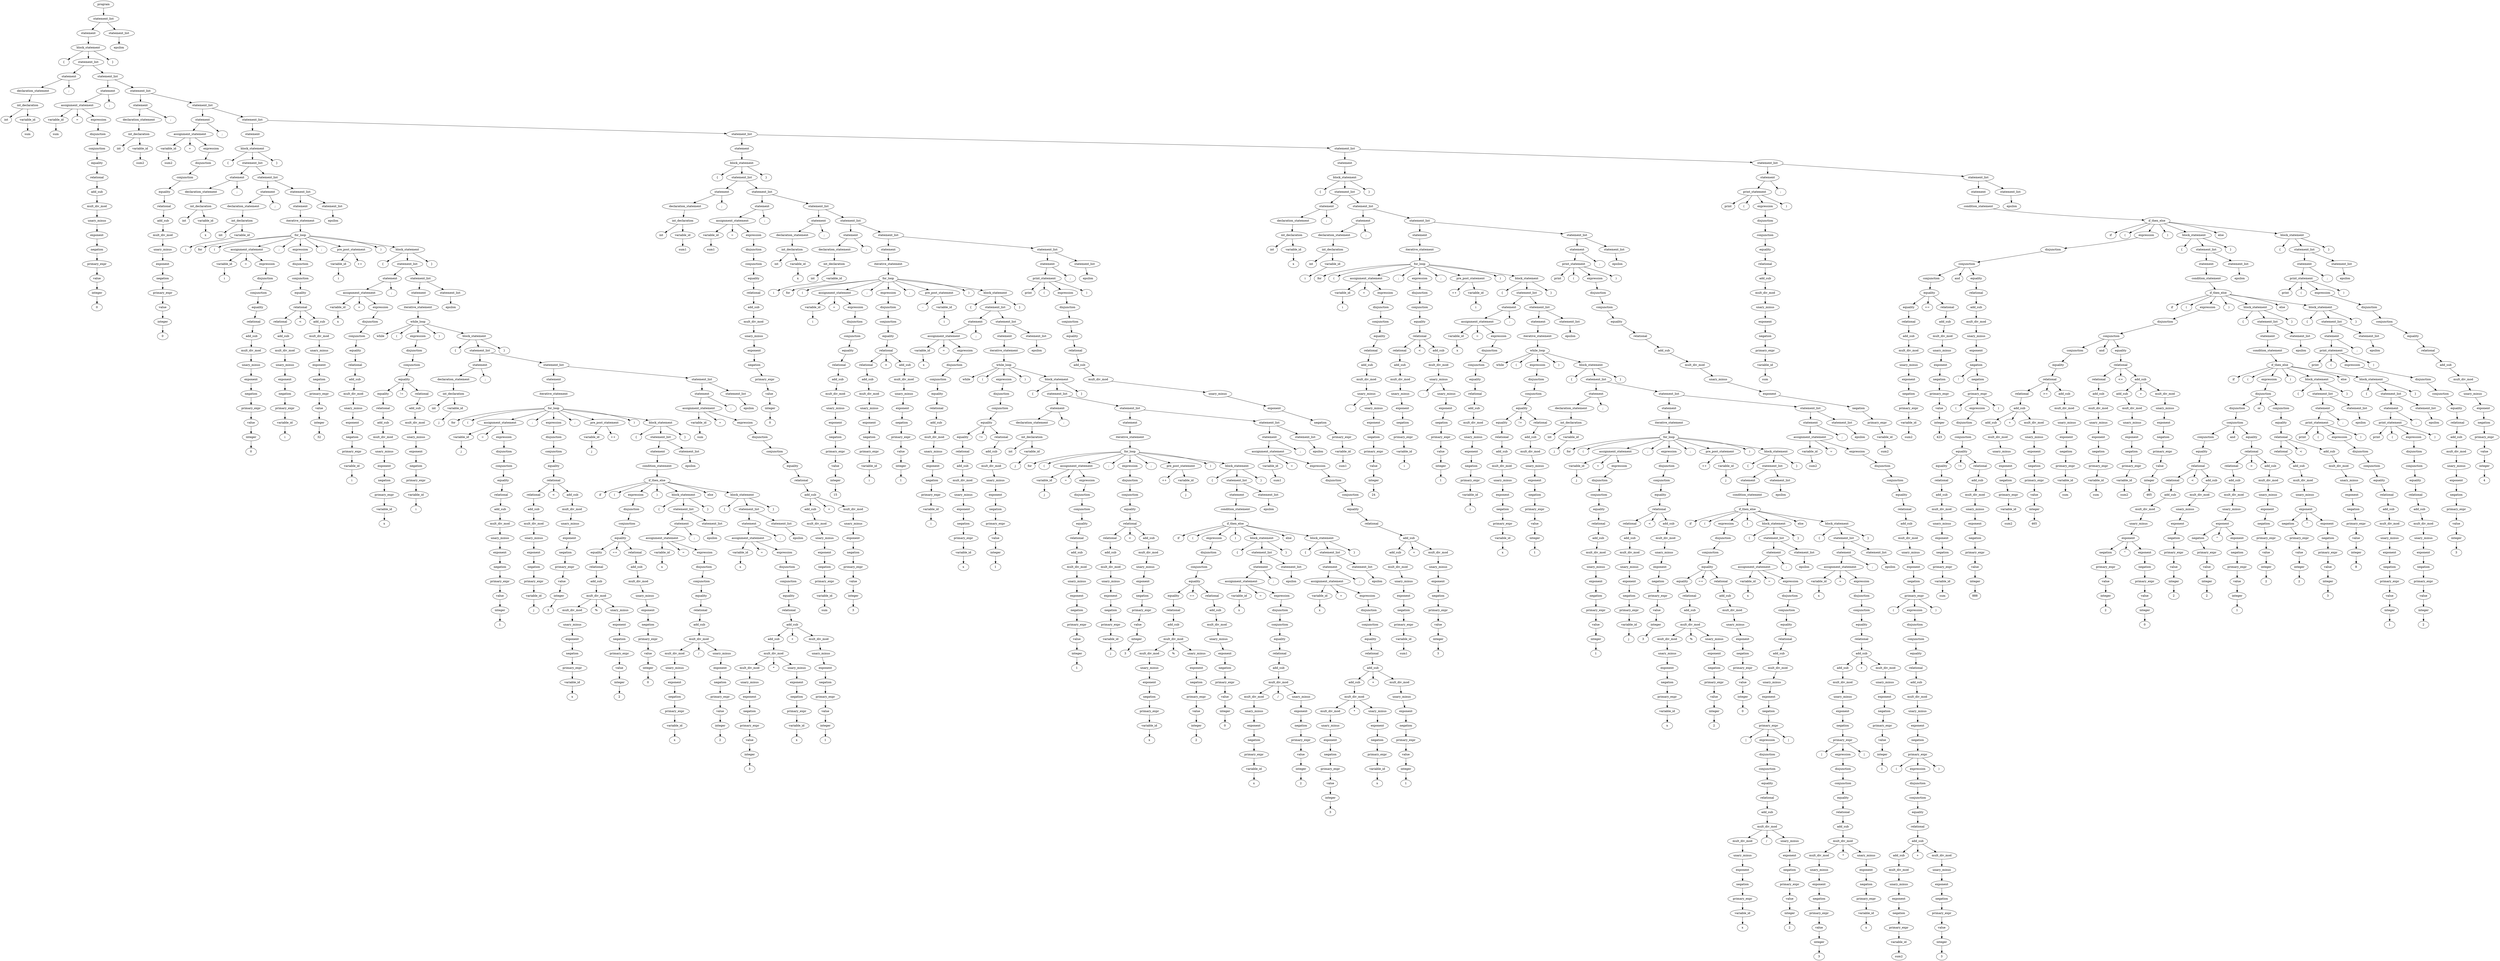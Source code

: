 
digraph "three_x_plus_1"
{
struct1 [label="program"]
struct2 [label="statement_list"]
struct3 [label="statement"]
struct4 [label="block_statement"]
struct5 [label="{"]
struct4->struct5
struct6 [label="statement_list"]
struct7 [label="statement"]
struct8 [label="declaration_statement"]
struct9 [label="int_declaration"]
struct10 [label="int"]
struct9->struct10
struct11 [label="variable_id"]
struct12 [label="sum"]
struct11->struct12
struct9->struct11
struct8->struct9
struct7->struct8
struct13 [label=";"]
struct7->struct13
struct6->struct7
struct14 [label="statement_list"]
struct15 [label="statement"]
struct16 [label="assignment_statement"]
struct17 [label="variable_id"]
struct18 [label="sum"]
struct17->struct18
struct16->struct17
struct19 [label="="]
struct16->struct19
struct20 [label="expression"]
struct21 [label="disjunction"]
struct22 [label="conjunction"]
struct23 [label="equality"]
struct24 [label="relational"]
struct25 [label="add_sub"]
struct26 [label="mult_div_mod"]
struct27 [label="unary_minus"]
struct28 [label="exponent"]
struct29 [label="negation"]
struct30 [label="primary_expr"]
struct31 [label="value"]
struct32 [label="integer"]
struct33 [label="0"]
struct32->struct33
struct31->struct32
struct30->struct31
struct29->struct30
struct28->struct29
struct27->struct28
struct26->struct27
struct25->struct26
struct24->struct25
struct23->struct24
struct22->struct23
struct21->struct22
struct20->struct21
struct16->struct20
struct15->struct16
struct34 [label=";"]
struct15->struct34
struct14->struct15
struct35 [label="statement_list"]
struct36 [label="statement"]
struct37 [label="declaration_statement"]
struct38 [label="int_declaration"]
struct39 [label="int"]
struct38->struct39
struct40 [label="variable_id"]
struct41 [label="sum2"]
struct40->struct41
struct38->struct40
struct37->struct38
struct36->struct37
struct42 [label=";"]
struct36->struct42
struct35->struct36
struct43 [label="statement_list"]
struct44 [label="statement"]
struct45 [label="assignment_statement"]
struct46 [label="variable_id"]
struct47 [label="sum2"]
struct46->struct47
struct45->struct46
struct48 [label="="]
struct45->struct48
struct49 [label="expression"]
struct50 [label="disjunction"]
struct51 [label="conjunction"]
struct52 [label="equality"]
struct53 [label="relational"]
struct54 [label="add_sub"]
struct55 [label="mult_div_mod"]
struct56 [label="unary_minus"]
struct57 [label="exponent"]
struct58 [label="negation"]
struct59 [label="primary_expr"]
struct60 [label="value"]
struct61 [label="integer"]
struct62 [label="0"]
struct61->struct62
struct60->struct61
struct59->struct60
struct58->struct59
struct57->struct58
struct56->struct57
struct55->struct56
struct54->struct55
struct53->struct54
struct52->struct53
struct51->struct52
struct50->struct51
struct49->struct50
struct45->struct49
struct44->struct45
struct63 [label=";"]
struct44->struct63
struct43->struct44
struct64 [label="statement_list"]
struct65 [label="statement"]
struct66 [label="block_statement"]
struct67 [label="{"]
struct66->struct67
struct68 [label="statement_list"]
struct69 [label="statement"]
struct70 [label="declaration_statement"]
struct71 [label="int_declaration"]
struct72 [label="int"]
struct71->struct72
struct73 [label="variable_id"]
struct74 [label="x"]
struct73->struct74
struct71->struct73
struct70->struct71
struct69->struct70
struct75 [label=";"]
struct69->struct75
struct68->struct69
struct76 [label="statement_list"]
struct77 [label="statement"]
struct78 [label="declaration_statement"]
struct79 [label="int_declaration"]
struct80 [label="int"]
struct79->struct80
struct81 [label="variable_id"]
struct82 [label="i"]
struct81->struct82
struct79->struct81
struct78->struct79
struct77->struct78
struct83 [label=";"]
struct77->struct83
struct76->struct77
struct84 [label="statement_list"]
struct85 [label="statement"]
struct86 [label="iterative_statement"]
struct87 [label="for_loop"]
struct88 [label="for"]
struct87->struct88
struct89 [label="("]
struct87->struct89
struct90 [label="assignment_statement"]
struct91 [label="variable_id"]
struct92 [label="i"]
struct91->struct92
struct90->struct91
struct93 [label="="]
struct90->struct93
struct94 [label="expression"]
struct95 [label="disjunction"]
struct96 [label="conjunction"]
struct97 [label="equality"]
struct98 [label="relational"]
struct99 [label="add_sub"]
struct100 [label="mult_div_mod"]
struct101 [label="unary_minus"]
struct102 [label="exponent"]
struct103 [label="negation"]
struct104 [label="primary_expr"]
struct105 [label="value"]
struct106 [label="integer"]
struct107 [label="0"]
struct106->struct107
struct105->struct106
struct104->struct105
struct103->struct104
struct102->struct103
struct101->struct102
struct100->struct101
struct99->struct100
struct98->struct99
struct97->struct98
struct96->struct97
struct95->struct96
struct94->struct95
struct90->struct94
struct87->struct90
struct108 [label=";"]
struct87->struct108
struct109 [label="expression"]
struct110 [label="disjunction"]
struct111 [label="conjunction"]
struct112 [label="equality"]
struct113 [label="relational"]
struct114 [label="relational"]
struct115 [label="add_sub"]
struct116 [label="mult_div_mod"]
struct117 [label="unary_minus"]
struct118 [label="exponent"]
struct119 [label="negation"]
struct120 [label="primary_expr"]
struct121 [label="variable_id"]
struct122 [label="i"]
struct121->struct122
struct120->struct121
struct119->struct120
struct118->struct119
struct117->struct118
struct116->struct117
struct115->struct116
struct114->struct115
struct113->struct114
struct123 [label="<"]
struct113->struct123
struct124 [label="add_sub"]
struct125 [label="mult_div_mod"]
struct126 [label="unary_minus"]
struct127 [label="exponent"]
struct128 [label="negation"]
struct129 [label="primary_expr"]
struct130 [label="value"]
struct131 [label="integer"]
struct132 [label="32"]
struct131->struct132
struct130->struct131
struct129->struct130
struct128->struct129
struct127->struct128
struct126->struct127
struct125->struct126
struct124->struct125
struct113->struct124
struct112->struct113
struct111->struct112
struct110->struct111
struct109->struct110
struct87->struct109
struct133 [label=";"]
struct87->struct133
struct134 [label="pre_post_statement"]
struct135 [label="variable_id"]
struct136 [label="i"]
struct135->struct136
struct134->struct135
struct137 [label="++"]
struct134->struct137
struct87->struct134
struct138 [label=")"]
struct87->struct138
struct139 [label="block_statement"]
struct140 [label="{"]
struct139->struct140
struct141 [label="statement_list"]
struct142 [label="statement"]
struct143 [label="assignment_statement"]
struct144 [label="variable_id"]
struct145 [label="x"]
struct144->struct145
struct143->struct144
struct146 [label="="]
struct143->struct146
struct147 [label="expression"]
struct148 [label="disjunction"]
struct149 [label="conjunction"]
struct150 [label="equality"]
struct151 [label="relational"]
struct152 [label="add_sub"]
struct153 [label="mult_div_mod"]
struct154 [label="unary_minus"]
struct155 [label="exponent"]
struct156 [label="negation"]
struct157 [label="primary_expr"]
struct158 [label="variable_id"]
struct159 [label="i"]
struct158->struct159
struct157->struct158
struct156->struct157
struct155->struct156
struct154->struct155
struct153->struct154
struct152->struct153
struct151->struct152
struct150->struct151
struct149->struct150
struct148->struct149
struct147->struct148
struct143->struct147
struct142->struct143
struct160 [label=";"]
struct142->struct160
struct141->struct142
struct161 [label="statement_list"]
struct162 [label="statement"]
struct163 [label="iterative_statement"]
struct164 [label="while_loop"]
struct165 [label="while"]
struct164->struct165
struct166 [label="("]
struct164->struct166
struct167 [label="expression"]
struct168 [label="disjunction"]
struct169 [label="conjunction"]
struct170 [label="equality"]
struct171 [label="equality"]
struct172 [label="relational"]
struct173 [label="add_sub"]
struct174 [label="mult_div_mod"]
struct175 [label="unary_minus"]
struct176 [label="exponent"]
struct177 [label="negation"]
struct178 [label="primary_expr"]
struct179 [label="variable_id"]
struct180 [label="x"]
struct179->struct180
struct178->struct179
struct177->struct178
struct176->struct177
struct175->struct176
struct174->struct175
struct173->struct174
struct172->struct173
struct171->struct172
struct170->struct171
struct181 [label="!="]
struct170->struct181
struct182 [label="relational"]
struct183 [label="add_sub"]
struct184 [label="mult_div_mod"]
struct185 [label="unary_minus"]
struct186 [label="exponent"]
struct187 [label="negation"]
struct188 [label="primary_expr"]
struct189 [label="variable_id"]
struct190 [label="i"]
struct189->struct190
struct188->struct189
struct187->struct188
struct186->struct187
struct185->struct186
struct184->struct185
struct183->struct184
struct182->struct183
struct170->struct182
struct169->struct170
struct168->struct169
struct167->struct168
struct164->struct167
struct191 [label=")"]
struct164->struct191
struct192 [label="block_statement"]
struct193 [label="{"]
struct192->struct193
struct194 [label="statement_list"]
struct195 [label="statement"]
struct196 [label="declaration_statement"]
struct197 [label="int_declaration"]
struct198 [label="int"]
struct197->struct198
struct199 [label="variable_id"]
struct200 [label="j"]
struct199->struct200
struct197->struct199
struct196->struct197
struct195->struct196
struct201 [label=";"]
struct195->struct201
struct194->struct195
struct202 [label="statement_list"]
struct203 [label="statement"]
struct204 [label="iterative_statement"]
struct205 [label="for_loop"]
struct206 [label="for"]
struct205->struct206
struct207 [label="("]
struct205->struct207
struct208 [label="assignment_statement"]
struct209 [label="variable_id"]
struct210 [label="j"]
struct209->struct210
struct208->struct209
struct211 [label="="]
struct208->struct211
struct212 [label="expression"]
struct213 [label="disjunction"]
struct214 [label="conjunction"]
struct215 [label="equality"]
struct216 [label="relational"]
struct217 [label="add_sub"]
struct218 [label="mult_div_mod"]
struct219 [label="unary_minus"]
struct220 [label="exponent"]
struct221 [label="negation"]
struct222 [label="primary_expr"]
struct223 [label="value"]
struct224 [label="integer"]
struct225 [label="1"]
struct224->struct225
struct223->struct224
struct222->struct223
struct221->struct222
struct220->struct221
struct219->struct220
struct218->struct219
struct217->struct218
struct216->struct217
struct215->struct216
struct214->struct215
struct213->struct214
struct212->struct213
struct208->struct212
struct205->struct208
struct226 [label=";"]
struct205->struct226
struct227 [label="expression"]
struct228 [label="disjunction"]
struct229 [label="conjunction"]
struct230 [label="equality"]
struct231 [label="relational"]
struct232 [label="relational"]
struct233 [label="add_sub"]
struct234 [label="mult_div_mod"]
struct235 [label="unary_minus"]
struct236 [label="exponent"]
struct237 [label="negation"]
struct238 [label="primary_expr"]
struct239 [label="variable_id"]
struct240 [label="j"]
struct239->struct240
struct238->struct239
struct237->struct238
struct236->struct237
struct235->struct236
struct234->struct235
struct233->struct234
struct232->struct233
struct231->struct232
struct241 [label="<"]
struct231->struct241
struct242 [label="add_sub"]
struct243 [label="mult_div_mod"]
struct244 [label="unary_minus"]
struct245 [label="exponent"]
struct246 [label="negation"]
struct247 [label="primary_expr"]
struct248 [label="value"]
struct249 [label="integer"]
struct250 [label="3"]
struct249->struct250
struct248->struct249
struct247->struct248
struct246->struct247
struct245->struct246
struct244->struct245
struct243->struct244
struct242->struct243
struct231->struct242
struct230->struct231
struct229->struct230
struct228->struct229
struct227->struct228
struct205->struct227
struct251 [label=";"]
struct205->struct251
struct252 [label="pre_post_statement"]
struct253 [label="variable_id"]
struct254 [label="j"]
struct253->struct254
struct252->struct253
struct255 [label="++"]
struct252->struct255
struct205->struct252
struct256 [label=")"]
struct205->struct256
struct257 [label="block_statement"]
struct258 [label="{"]
struct257->struct258
struct259 [label="statement_list"]
struct260 [label="statement"]
struct261 [label="condition_statement"]
struct262 [label="if_then_else"]
struct263 [label="if"]
struct262->struct263
struct264 [label="("]
struct262->struct264
struct265 [label="expression"]
struct266 [label="disjunction"]
struct267 [label="conjunction"]
struct268 [label="equality"]
struct269 [label="equality"]
struct270 [label="relational"]
struct271 [label="add_sub"]
struct272 [label="mult_div_mod"]
struct273 [label="mult_div_mod"]
struct274 [label="unary_minus"]
struct275 [label="exponent"]
struct276 [label="negation"]
struct277 [label="primary_expr"]
struct278 [label="variable_id"]
struct279 [label="x"]
struct278->struct279
struct277->struct278
struct276->struct277
struct275->struct276
struct274->struct275
struct273->struct274
struct272->struct273
struct280 [label="%"]
struct272->struct280
struct281 [label="unary_minus"]
struct282 [label="exponent"]
struct283 [label="negation"]
struct284 [label="primary_expr"]
struct285 [label="value"]
struct286 [label="integer"]
struct287 [label="2"]
struct286->struct287
struct285->struct286
struct284->struct285
struct283->struct284
struct282->struct283
struct281->struct282
struct272->struct281
struct271->struct272
struct270->struct271
struct269->struct270
struct268->struct269
struct288 [label="=="]
struct268->struct288
struct289 [label="relational"]
struct290 [label="add_sub"]
struct291 [label="mult_div_mod"]
struct292 [label="unary_minus"]
struct293 [label="exponent"]
struct294 [label="negation"]
struct295 [label="primary_expr"]
struct296 [label="value"]
struct297 [label="integer"]
struct298 [label="0"]
struct297->struct298
struct296->struct297
struct295->struct296
struct294->struct295
struct293->struct294
struct292->struct293
struct291->struct292
struct290->struct291
struct289->struct290
struct268->struct289
struct267->struct268
struct266->struct267
struct265->struct266
struct262->struct265
struct299 [label=")"]
struct262->struct299
struct300 [label="block_statement"]
struct301 [label="{"]
struct300->struct301
struct302 [label="statement_list"]
struct303 [label="statement"]
struct304 [label="assignment_statement"]
struct305 [label="variable_id"]
struct306 [label="x"]
struct305->struct306
struct304->struct305
struct307 [label="="]
struct304->struct307
struct308 [label="expression"]
struct309 [label="disjunction"]
struct310 [label="conjunction"]
struct311 [label="equality"]
struct312 [label="relational"]
struct313 [label="add_sub"]
struct314 [label="mult_div_mod"]
struct315 [label="mult_div_mod"]
struct316 [label="unary_minus"]
struct317 [label="exponent"]
struct318 [label="negation"]
struct319 [label="primary_expr"]
struct320 [label="variable_id"]
struct321 [label="x"]
struct320->struct321
struct319->struct320
struct318->struct319
struct317->struct318
struct316->struct317
struct315->struct316
struct314->struct315
struct322 [label="/"]
struct314->struct322
struct323 [label="unary_minus"]
struct324 [label="exponent"]
struct325 [label="negation"]
struct326 [label="primary_expr"]
struct327 [label="value"]
struct328 [label="integer"]
struct329 [label="2"]
struct328->struct329
struct327->struct328
struct326->struct327
struct325->struct326
struct324->struct325
struct323->struct324
struct314->struct323
struct313->struct314
struct312->struct313
struct311->struct312
struct310->struct311
struct309->struct310
struct308->struct309
struct304->struct308
struct303->struct304
struct330 [label=";"]
struct303->struct330
struct302->struct303
struct331 [label="statement_list"]
struct332 [label="epsilon"]
struct331->struct332
struct302->struct331
struct300->struct302
struct333 [label="}"]
struct300->struct333
struct262->struct300
struct334 [label="else"]
struct262->struct334
struct335 [label="block_statement"]
struct336 [label="{"]
struct335->struct336
struct337 [label="statement_list"]
struct338 [label="statement"]
struct339 [label="assignment_statement"]
struct340 [label="variable_id"]
struct341 [label="x"]
struct340->struct341
struct339->struct340
struct342 [label="="]
struct339->struct342
struct343 [label="expression"]
struct344 [label="disjunction"]
struct345 [label="conjunction"]
struct346 [label="equality"]
struct347 [label="relational"]
struct348 [label="add_sub"]
struct349 [label="add_sub"]
struct350 [label="mult_div_mod"]
struct351 [label="mult_div_mod"]
struct352 [label="unary_minus"]
struct353 [label="exponent"]
struct354 [label="negation"]
struct355 [label="primary_expr"]
struct356 [label="value"]
struct357 [label="integer"]
struct358 [label="3"]
struct357->struct358
struct356->struct357
struct355->struct356
struct354->struct355
struct353->struct354
struct352->struct353
struct351->struct352
struct350->struct351
struct359 [label="*"]
struct350->struct359
struct360 [label="unary_minus"]
struct361 [label="exponent"]
struct362 [label="negation"]
struct363 [label="primary_expr"]
struct364 [label="variable_id"]
struct365 [label="x"]
struct364->struct365
struct363->struct364
struct362->struct363
struct361->struct362
struct360->struct361
struct350->struct360
struct349->struct350
struct348->struct349
struct366 [label="+"]
struct348->struct366
struct367 [label="mult_div_mod"]
struct368 [label="unary_minus"]
struct369 [label="exponent"]
struct370 [label="negation"]
struct371 [label="primary_expr"]
struct372 [label="value"]
struct373 [label="integer"]
struct374 [label="1"]
struct373->struct374
struct372->struct373
struct371->struct372
struct370->struct371
struct369->struct370
struct368->struct369
struct367->struct368
struct348->struct367
struct347->struct348
struct346->struct347
struct345->struct346
struct344->struct345
struct343->struct344
struct339->struct343
struct338->struct339
struct375 [label=";"]
struct338->struct375
struct337->struct338
struct376 [label="statement_list"]
struct377 [label="epsilon"]
struct376->struct377
struct337->struct376
struct335->struct337
struct378 [label="}"]
struct335->struct378
struct262->struct335
struct261->struct262
struct260->struct261
struct259->struct260
struct379 [label="statement_list"]
struct380 [label="epsilon"]
struct379->struct380
struct259->struct379
struct257->struct259
struct381 [label="}"]
struct257->struct381
struct205->struct257
struct204->struct205
struct203->struct204
struct202->struct203
struct382 [label="statement_list"]
struct383 [label="statement"]
struct384 [label="assignment_statement"]
struct385 [label="variable_id"]
struct386 [label="sum"]
struct385->struct386
struct384->struct385
struct387 [label="="]
struct384->struct387
struct388 [label="expression"]
struct389 [label="disjunction"]
struct390 [label="conjunction"]
struct391 [label="equality"]
struct392 [label="relational"]
struct393 [label="add_sub"]
struct394 [label="add_sub"]
struct395 [label="mult_div_mod"]
struct396 [label="unary_minus"]
struct397 [label="exponent"]
struct398 [label="negation"]
struct399 [label="primary_expr"]
struct400 [label="variable_id"]
struct401 [label="sum"]
struct400->struct401
struct399->struct400
struct398->struct399
struct397->struct398
struct396->struct397
struct395->struct396
struct394->struct395
struct393->struct394
struct402 [label="+"]
struct393->struct402
struct403 [label="mult_div_mod"]
struct404 [label="unary_minus"]
struct405 [label="exponent"]
struct406 [label="negation"]
struct407 [label="primary_expr"]
struct408 [label="value"]
struct409 [label="integer"]
struct410 [label="3"]
struct409->struct410
struct408->struct409
struct407->struct408
struct406->struct407
struct405->struct406
struct404->struct405
struct403->struct404
struct393->struct403
struct392->struct393
struct391->struct392
struct390->struct391
struct389->struct390
struct388->struct389
struct384->struct388
struct383->struct384
struct411 [label=";"]
struct383->struct411
struct382->struct383
struct412 [label="statement_list"]
struct413 [label="epsilon"]
struct412->struct413
struct382->struct412
struct202->struct382
struct194->struct202
struct192->struct194
struct414 [label="}"]
struct192->struct414
struct164->struct192
struct163->struct164
struct162->struct163
struct161->struct162
struct415 [label="statement_list"]
struct416 [label="epsilon"]
struct415->struct416
struct161->struct415
struct141->struct161
struct139->struct141
struct417 [label="}"]
struct139->struct417
struct87->struct139
struct86->struct87
struct85->struct86
struct84->struct85
struct418 [label="statement_list"]
struct419 [label="epsilon"]
struct418->struct419
struct84->struct418
struct76->struct84
struct68->struct76
struct66->struct68
struct420 [label="}"]
struct66->struct420
struct65->struct66
struct64->struct65
struct421 [label="statement_list"]
struct422 [label="statement"]
struct423 [label="block_statement"]
struct424 [label="{"]
struct423->struct424
struct425 [label="statement_list"]
struct426 [label="statement"]
struct427 [label="declaration_statement"]
struct428 [label="int_declaration"]
struct429 [label="int"]
struct428->struct429
struct430 [label="variable_id"]
struct431 [label="sum1"]
struct430->struct431
struct428->struct430
struct427->struct428
struct426->struct427
struct432 [label=";"]
struct426->struct432
struct425->struct426
struct433 [label="statement_list"]
struct434 [label="statement"]
struct435 [label="assignment_statement"]
struct436 [label="variable_id"]
struct437 [label="sum1"]
struct436->struct437
struct435->struct436
struct438 [label="="]
struct435->struct438
struct439 [label="expression"]
struct440 [label="disjunction"]
struct441 [label="conjunction"]
struct442 [label="equality"]
struct443 [label="relational"]
struct444 [label="add_sub"]
struct445 [label="mult_div_mod"]
struct446 [label="unary_minus"]
struct447 [label="exponent"]
struct448 [label="negation"]
struct449 [label="primary_expr"]
struct450 [label="value"]
struct451 [label="integer"]
struct452 [label="0"]
struct451->struct452
struct450->struct451
struct449->struct450
struct448->struct449
struct447->struct448
struct446->struct447
struct445->struct446
struct444->struct445
struct443->struct444
struct442->struct443
struct441->struct442
struct440->struct441
struct439->struct440
struct435->struct439
struct434->struct435
struct453 [label=";"]
struct434->struct453
struct433->struct434
struct454 [label="statement_list"]
struct455 [label="statement"]
struct456 [label="declaration_statement"]
struct457 [label="int_declaration"]
struct458 [label="int"]
struct457->struct458
struct459 [label="variable_id"]
struct460 [label="x"]
struct459->struct460
struct457->struct459
struct456->struct457
struct455->struct456
struct461 [label=";"]
struct455->struct461
struct454->struct455
struct462 [label="statement_list"]
struct463 [label="statement"]
struct464 [label="declaration_statement"]
struct465 [label="int_declaration"]
struct466 [label="int"]
struct465->struct466
struct467 [label="variable_id"]
struct468 [label="i"]
struct467->struct468
struct465->struct467
struct464->struct465
struct463->struct464
struct469 [label=";"]
struct463->struct469
struct462->struct463
struct470 [label="statement_list"]
struct471 [label="statement"]
struct472 [label="iterative_statement"]
struct473 [label="for_loop"]
struct474 [label="for"]
struct473->struct474
struct475 [label="("]
struct473->struct475
struct476 [label="assignment_statement"]
struct477 [label="variable_id"]
struct478 [label="i"]
struct477->struct478
struct476->struct477
struct479 [label="="]
struct476->struct479
struct480 [label="expression"]
struct481 [label="disjunction"]
struct482 [label="conjunction"]
struct483 [label="equality"]
struct484 [label="relational"]
struct485 [label="add_sub"]
struct486 [label="mult_div_mod"]
struct487 [label="unary_minus"]
struct488 [label="exponent"]
struct489 [label="negation"]
struct490 [label="primary_expr"]
struct491 [label="value"]
struct492 [label="integer"]
struct493 [label="15"]
struct492->struct493
struct491->struct492
struct490->struct491
struct489->struct490
struct488->struct489
struct487->struct488
struct486->struct487
struct485->struct486
struct484->struct485
struct483->struct484
struct482->struct483
struct481->struct482
struct480->struct481
struct476->struct480
struct473->struct476
struct494 [label=";"]
struct473->struct494
struct495 [label="expression"]
struct496 [label="disjunction"]
struct497 [label="conjunction"]
struct498 [label="equality"]
struct499 [label="relational"]
struct500 [label="relational"]
struct501 [label="add_sub"]
struct502 [label="mult_div_mod"]
struct503 [label="unary_minus"]
struct504 [label="exponent"]
struct505 [label="negation"]
struct506 [label="primary_expr"]
struct507 [label="variable_id"]
struct508 [label="i"]
struct507->struct508
struct506->struct507
struct505->struct506
struct504->struct505
struct503->struct504
struct502->struct503
struct501->struct502
struct500->struct501
struct499->struct500
struct509 [label=">"]
struct499->struct509
struct510 [label="add_sub"]
struct511 [label="mult_div_mod"]
struct512 [label="unary_minus"]
struct513 [label="exponent"]
struct514 [label="negation"]
struct515 [label="primary_expr"]
struct516 [label="value"]
struct517 [label="integer"]
struct518 [label="1"]
struct517->struct518
struct516->struct517
struct515->struct516
struct514->struct515
struct513->struct514
struct512->struct513
struct511->struct512
struct510->struct511
struct499->struct510
struct498->struct499
struct497->struct498
struct496->struct497
struct495->struct496
struct473->struct495
struct519 [label=";"]
struct473->struct519
struct520 [label="pre_post_statement"]
struct521 [label="--"]
struct520->struct521
struct522 [label="variable_id"]
struct523 [label="i"]
struct522->struct523
struct520->struct522
struct473->struct520
struct524 [label=")"]
struct473->struct524
struct525 [label="block_statement"]
struct526 [label="{"]
struct525->struct526
struct527 [label="statement_list"]
struct528 [label="statement"]
struct529 [label="assignment_statement"]
struct530 [label="variable_id"]
struct531 [label="x"]
struct530->struct531
struct529->struct530
struct532 [label="="]
struct529->struct532
struct533 [label="expression"]
struct534 [label="disjunction"]
struct535 [label="conjunction"]
struct536 [label="equality"]
struct537 [label="relational"]
struct538 [label="add_sub"]
struct539 [label="mult_div_mod"]
struct540 [label="unary_minus"]
struct541 [label="exponent"]
struct542 [label="negation"]
struct543 [label="primary_expr"]
struct544 [label="variable_id"]
struct545 [label="i"]
struct544->struct545
struct543->struct544
struct542->struct543
struct541->struct542
struct540->struct541
struct539->struct540
struct538->struct539
struct537->struct538
struct536->struct537
struct535->struct536
struct534->struct535
struct533->struct534
struct529->struct533
struct528->struct529
struct546 [label=";"]
struct528->struct546
struct527->struct528
struct547 [label="statement_list"]
struct548 [label="statement"]
struct549 [label="iterative_statement"]
struct550 [label="while_loop"]
struct551 [label="while"]
struct550->struct551
struct552 [label="("]
struct550->struct552
struct553 [label="expression"]
struct554 [label="disjunction"]
struct555 [label="conjunction"]
struct556 [label="equality"]
struct557 [label="equality"]
struct558 [label="relational"]
struct559 [label="add_sub"]
struct560 [label="mult_div_mod"]
struct561 [label="unary_minus"]
struct562 [label="exponent"]
struct563 [label="negation"]
struct564 [label="primary_expr"]
struct565 [label="variable_id"]
struct566 [label="x"]
struct565->struct566
struct564->struct565
struct563->struct564
struct562->struct563
struct561->struct562
struct560->struct561
struct559->struct560
struct558->struct559
struct557->struct558
struct556->struct557
struct567 [label="!="]
struct556->struct567
struct568 [label="relational"]
struct569 [label="add_sub"]
struct570 [label="mult_div_mod"]
struct571 [label="unary_minus"]
struct572 [label="exponent"]
struct573 [label="negation"]
struct574 [label="primary_expr"]
struct575 [label="value"]
struct576 [label="integer"]
struct577 [label="1"]
struct576->struct577
struct575->struct576
struct574->struct575
struct573->struct574
struct572->struct573
struct571->struct572
struct570->struct571
struct569->struct570
struct568->struct569
struct556->struct568
struct555->struct556
struct554->struct555
struct553->struct554
struct550->struct553
struct578 [label=")"]
struct550->struct578
struct579 [label="block_statement"]
struct580 [label="{"]
struct579->struct580
struct581 [label="statement_list"]
struct582 [label="statement"]
struct583 [label="declaration_statement"]
struct584 [label="int_declaration"]
struct585 [label="int"]
struct584->struct585
struct586 [label="variable_id"]
struct587 [label="j"]
struct586->struct587
struct584->struct586
struct583->struct584
struct582->struct583
struct588 [label=";"]
struct582->struct588
struct581->struct582
struct589 [label="statement_list"]
struct590 [label="statement"]
struct591 [label="iterative_statement"]
struct592 [label="for_loop"]
struct593 [label="for"]
struct592->struct593
struct594 [label="("]
struct592->struct594
struct595 [label="assignment_statement"]
struct596 [label="variable_id"]
struct597 [label="j"]
struct596->struct597
struct595->struct596
struct598 [label="="]
struct595->struct598
struct599 [label="expression"]
struct600 [label="disjunction"]
struct601 [label="conjunction"]
struct602 [label="equality"]
struct603 [label="relational"]
struct604 [label="add_sub"]
struct605 [label="mult_div_mod"]
struct606 [label="unary_minus"]
struct607 [label="exponent"]
struct608 [label="negation"]
struct609 [label="primary_expr"]
struct610 [label="value"]
struct611 [label="integer"]
struct612 [label="1"]
struct611->struct612
struct610->struct611
struct609->struct610
struct608->struct609
struct607->struct608
struct606->struct607
struct605->struct606
struct604->struct605
struct603->struct604
struct602->struct603
struct601->struct602
struct600->struct601
struct599->struct600
struct595->struct599
struct592->struct595
struct613 [label=";"]
struct592->struct613
struct614 [label="expression"]
struct615 [label="disjunction"]
struct616 [label="conjunction"]
struct617 [label="equality"]
struct618 [label="relational"]
struct619 [label="relational"]
struct620 [label="add_sub"]
struct621 [label="mult_div_mod"]
struct622 [label="unary_minus"]
struct623 [label="exponent"]
struct624 [label="negation"]
struct625 [label="primary_expr"]
struct626 [label="variable_id"]
struct627 [label="j"]
struct626->struct627
struct625->struct626
struct624->struct625
struct623->struct624
struct622->struct623
struct621->struct622
struct620->struct621
struct619->struct620
struct618->struct619
struct628 [label="<"]
struct618->struct628
struct629 [label="add_sub"]
struct630 [label="mult_div_mod"]
struct631 [label="unary_minus"]
struct632 [label="exponent"]
struct633 [label="negation"]
struct634 [label="primary_expr"]
struct635 [label="value"]
struct636 [label="integer"]
struct637 [label="3"]
struct636->struct637
struct635->struct636
struct634->struct635
struct633->struct634
struct632->struct633
struct631->struct632
struct630->struct631
struct629->struct630
struct618->struct629
struct617->struct618
struct616->struct617
struct615->struct616
struct614->struct615
struct592->struct614
struct638 [label=";"]
struct592->struct638
struct639 [label="pre_post_statement"]
struct640 [label="++"]
struct639->struct640
struct641 [label="variable_id"]
struct642 [label="j"]
struct641->struct642
struct639->struct641
struct592->struct639
struct643 [label=")"]
struct592->struct643
struct644 [label="block_statement"]
struct645 [label="{"]
struct644->struct645
struct646 [label="statement_list"]
struct647 [label="statement"]
struct648 [label="condition_statement"]
struct649 [label="if_then_else"]
struct650 [label="if"]
struct649->struct650
struct651 [label="("]
struct649->struct651
struct652 [label="expression"]
struct653 [label="disjunction"]
struct654 [label="conjunction"]
struct655 [label="equality"]
struct656 [label="equality"]
struct657 [label="relational"]
struct658 [label="add_sub"]
struct659 [label="mult_div_mod"]
struct660 [label="mult_div_mod"]
struct661 [label="unary_minus"]
struct662 [label="exponent"]
struct663 [label="negation"]
struct664 [label="primary_expr"]
struct665 [label="variable_id"]
struct666 [label="x"]
struct665->struct666
struct664->struct665
struct663->struct664
struct662->struct663
struct661->struct662
struct660->struct661
struct659->struct660
struct667 [label="%"]
struct659->struct667
struct668 [label="unary_minus"]
struct669 [label="exponent"]
struct670 [label="negation"]
struct671 [label="primary_expr"]
struct672 [label="value"]
struct673 [label="integer"]
struct674 [label="2"]
struct673->struct674
struct672->struct673
struct671->struct672
struct670->struct671
struct669->struct670
struct668->struct669
struct659->struct668
struct658->struct659
struct657->struct658
struct656->struct657
struct655->struct656
struct675 [label="=="]
struct655->struct675
struct676 [label="relational"]
struct677 [label="add_sub"]
struct678 [label="mult_div_mod"]
struct679 [label="unary_minus"]
struct680 [label="exponent"]
struct681 [label="negation"]
struct682 [label="primary_expr"]
struct683 [label="value"]
struct684 [label="integer"]
struct685 [label="0"]
struct684->struct685
struct683->struct684
struct682->struct683
struct681->struct682
struct680->struct681
struct679->struct680
struct678->struct679
struct677->struct678
struct676->struct677
struct655->struct676
struct654->struct655
struct653->struct654
struct652->struct653
struct649->struct652
struct686 [label=")"]
struct649->struct686
struct687 [label="block_statement"]
struct688 [label="{"]
struct687->struct688
struct689 [label="statement_list"]
struct690 [label="statement"]
struct691 [label="assignment_statement"]
struct692 [label="variable_id"]
struct693 [label="x"]
struct692->struct693
struct691->struct692
struct694 [label="="]
struct691->struct694
struct695 [label="expression"]
struct696 [label="disjunction"]
struct697 [label="conjunction"]
struct698 [label="equality"]
struct699 [label="relational"]
struct700 [label="add_sub"]
struct701 [label="mult_div_mod"]
struct702 [label="mult_div_mod"]
struct703 [label="unary_minus"]
struct704 [label="exponent"]
struct705 [label="negation"]
struct706 [label="primary_expr"]
struct707 [label="variable_id"]
struct708 [label="x"]
struct707->struct708
struct706->struct707
struct705->struct706
struct704->struct705
struct703->struct704
struct702->struct703
struct701->struct702
struct709 [label="/"]
struct701->struct709
struct710 [label="unary_minus"]
struct711 [label="exponent"]
struct712 [label="negation"]
struct713 [label="primary_expr"]
struct714 [label="value"]
struct715 [label="integer"]
struct716 [label="2"]
struct715->struct716
struct714->struct715
struct713->struct714
struct712->struct713
struct711->struct712
struct710->struct711
struct701->struct710
struct700->struct701
struct699->struct700
struct698->struct699
struct697->struct698
struct696->struct697
struct695->struct696
struct691->struct695
struct690->struct691
struct717 [label=";"]
struct690->struct717
struct689->struct690
struct718 [label="statement_list"]
struct719 [label="epsilon"]
struct718->struct719
struct689->struct718
struct687->struct689
struct720 [label="}"]
struct687->struct720
struct649->struct687
struct721 [label="else"]
struct649->struct721
struct722 [label="block_statement"]
struct723 [label="{"]
struct722->struct723
struct724 [label="statement_list"]
struct725 [label="statement"]
struct726 [label="assignment_statement"]
struct727 [label="variable_id"]
struct728 [label="x"]
struct727->struct728
struct726->struct727
struct729 [label="="]
struct726->struct729
struct730 [label="expression"]
struct731 [label="disjunction"]
struct732 [label="conjunction"]
struct733 [label="equality"]
struct734 [label="relational"]
struct735 [label="add_sub"]
struct736 [label="add_sub"]
struct737 [label="mult_div_mod"]
struct738 [label="mult_div_mod"]
struct739 [label="unary_minus"]
struct740 [label="exponent"]
struct741 [label="negation"]
struct742 [label="primary_expr"]
struct743 [label="value"]
struct744 [label="integer"]
struct745 [label="3"]
struct744->struct745
struct743->struct744
struct742->struct743
struct741->struct742
struct740->struct741
struct739->struct740
struct738->struct739
struct737->struct738
struct746 [label="*"]
struct737->struct746
struct747 [label="unary_minus"]
struct748 [label="exponent"]
struct749 [label="negation"]
struct750 [label="primary_expr"]
struct751 [label="variable_id"]
struct752 [label="x"]
struct751->struct752
struct750->struct751
struct749->struct750
struct748->struct749
struct747->struct748
struct737->struct747
struct736->struct737
struct735->struct736
struct753 [label="+"]
struct735->struct753
struct754 [label="mult_div_mod"]
struct755 [label="unary_minus"]
struct756 [label="exponent"]
struct757 [label="negation"]
struct758 [label="primary_expr"]
struct759 [label="value"]
struct760 [label="integer"]
struct761 [label="1"]
struct760->struct761
struct759->struct760
struct758->struct759
struct757->struct758
struct756->struct757
struct755->struct756
struct754->struct755
struct735->struct754
struct734->struct735
struct733->struct734
struct732->struct733
struct731->struct732
struct730->struct731
struct726->struct730
struct725->struct726
struct762 [label=";"]
struct725->struct762
struct724->struct725
struct763 [label="statement_list"]
struct764 [label="epsilon"]
struct763->struct764
struct724->struct763
struct722->struct724
struct765 [label="}"]
struct722->struct765
struct649->struct722
struct648->struct649
struct647->struct648
struct646->struct647
struct766 [label="statement_list"]
struct767 [label="epsilon"]
struct766->struct767
struct646->struct766
struct644->struct646
struct768 [label="}"]
struct644->struct768
struct592->struct644
struct591->struct592
struct590->struct591
struct589->struct590
struct769 [label="statement_list"]
struct770 [label="statement"]
struct771 [label="assignment_statement"]
struct772 [label="variable_id"]
struct773 [label="sum1"]
struct772->struct773
struct771->struct772
struct774 [label="="]
struct771->struct774
struct775 [label="expression"]
struct776 [label="disjunction"]
struct777 [label="conjunction"]
struct778 [label="equality"]
struct779 [label="relational"]
struct780 [label="add_sub"]
struct781 [label="add_sub"]
struct782 [label="mult_div_mod"]
struct783 [label="unary_minus"]
struct784 [label="exponent"]
struct785 [label="negation"]
struct786 [label="primary_expr"]
struct787 [label="variable_id"]
struct788 [label="sum1"]
struct787->struct788
struct786->struct787
struct785->struct786
struct784->struct785
struct783->struct784
struct782->struct783
struct781->struct782
struct780->struct781
struct789 [label="+"]
struct780->struct789
struct790 [label="mult_div_mod"]
struct791 [label="unary_minus"]
struct792 [label="exponent"]
struct793 [label="negation"]
struct794 [label="primary_expr"]
struct795 [label="value"]
struct796 [label="integer"]
struct797 [label="3"]
struct796->struct797
struct795->struct796
struct794->struct795
struct793->struct794
struct792->struct793
struct791->struct792
struct790->struct791
struct780->struct790
struct779->struct780
struct778->struct779
struct777->struct778
struct776->struct777
struct775->struct776
struct771->struct775
struct770->struct771
struct798 [label=";"]
struct770->struct798
struct769->struct770
struct799 [label="statement_list"]
struct800 [label="epsilon"]
struct799->struct800
struct769->struct799
struct589->struct769
struct581->struct589
struct579->struct581
struct801 [label="}"]
struct579->struct801
struct550->struct579
struct549->struct550
struct548->struct549
struct547->struct548
struct802 [label="statement_list"]
struct803 [label="epsilon"]
struct802->struct803
struct547->struct802
struct527->struct547
struct525->struct527
struct804 [label="}"]
struct525->struct804
struct473->struct525
struct472->struct473
struct471->struct472
struct470->struct471
struct805 [label="statement_list"]
struct806 [label="statement"]
struct807 [label="print_statement"]
struct808 [label="print"]
struct807->struct808
struct809 [label="("]
struct807->struct809
struct810 [label="expression"]
struct811 [label="disjunction"]
struct812 [label="conjunction"]
struct813 [label="equality"]
struct814 [label="relational"]
struct815 [label="add_sub"]
struct816 [label="mult_div_mod"]
struct817 [label="unary_minus"]
struct818 [label="exponent"]
struct819 [label="negation"]
struct820 [label="primary_expr"]
struct821 [label="variable_id"]
struct822 [label="sum1"]
struct821->struct822
struct820->struct821
struct819->struct820
struct818->struct819
struct817->struct818
struct816->struct817
struct815->struct816
struct814->struct815
struct813->struct814
struct812->struct813
struct811->struct812
struct810->struct811
struct807->struct810
struct823 [label=")"]
struct807->struct823
struct806->struct807
struct824 [label=";"]
struct806->struct824
struct805->struct806
struct825 [label="statement_list"]
struct826 [label="epsilon"]
struct825->struct826
struct805->struct825
struct470->struct805
struct462->struct470
struct454->struct462
struct433->struct454
struct425->struct433
struct423->struct425
struct827 [label="}"]
struct423->struct827
struct422->struct423
struct421->struct422
struct828 [label="statement_list"]
struct829 [label="statement"]
struct830 [label="block_statement"]
struct831 [label="{"]
struct830->struct831
struct832 [label="statement_list"]
struct833 [label="statement"]
struct834 [label="declaration_statement"]
struct835 [label="int_declaration"]
struct836 [label="int"]
struct835->struct836
struct837 [label="variable_id"]
struct838 [label="x"]
struct837->struct838
struct835->struct837
struct834->struct835
struct833->struct834
struct839 [label=";"]
struct833->struct839
struct832->struct833
struct840 [label="statement_list"]
struct841 [label="statement"]
struct842 [label="declaration_statement"]
struct843 [label="int_declaration"]
struct844 [label="int"]
struct843->struct844
struct845 [label="variable_id"]
struct846 [label="i"]
struct845->struct846
struct843->struct845
struct842->struct843
struct841->struct842
struct847 [label=";"]
struct841->struct847
struct840->struct841
struct848 [label="statement_list"]
struct849 [label="statement"]
struct850 [label="iterative_statement"]
struct851 [label="for_loop"]
struct852 [label="for"]
struct851->struct852
struct853 [label="("]
struct851->struct853
struct854 [label="assignment_statement"]
struct855 [label="variable_id"]
struct856 [label="i"]
struct855->struct856
struct854->struct855
struct857 [label="="]
struct854->struct857
struct858 [label="expression"]
struct859 [label="disjunction"]
struct860 [label="conjunction"]
struct861 [label="equality"]
struct862 [label="relational"]
struct863 [label="add_sub"]
struct864 [label="mult_div_mod"]
struct865 [label="unary_minus"]
struct866 [label="-"]
struct865->struct866
struct867 [label="unary_minus"]
struct868 [label="exponent"]
struct869 [label="negation"]
struct870 [label="primary_expr"]
struct871 [label="value"]
struct872 [label="integer"]
struct873 [label="24"]
struct872->struct873
struct871->struct872
struct870->struct871
struct869->struct870
struct868->struct869
struct867->struct868
struct865->struct867
struct864->struct865
struct863->struct864
struct862->struct863
struct861->struct862
struct860->struct861
struct859->struct860
struct858->struct859
struct854->struct858
struct851->struct854
struct874 [label=";"]
struct851->struct874
struct875 [label="expression"]
struct876 [label="disjunction"]
struct877 [label="conjunction"]
struct878 [label="equality"]
struct879 [label="relational"]
struct880 [label="relational"]
struct881 [label="add_sub"]
struct882 [label="mult_div_mod"]
struct883 [label="unary_minus"]
struct884 [label="exponent"]
struct885 [label="negation"]
struct886 [label="primary_expr"]
struct887 [label="variable_id"]
struct888 [label="i"]
struct887->struct888
struct886->struct887
struct885->struct886
struct884->struct885
struct883->struct884
struct882->struct883
struct881->struct882
struct880->struct881
struct879->struct880
struct889 [label="<"]
struct879->struct889
struct890 [label="add_sub"]
struct891 [label="mult_div_mod"]
struct892 [label="unary_minus"]
struct893 [label="-"]
struct892->struct893
struct894 [label="unary_minus"]
struct895 [label="exponent"]
struct896 [label="negation"]
struct897 [label="primary_expr"]
struct898 [label="value"]
struct899 [label="integer"]
struct900 [label="1"]
struct899->struct900
struct898->struct899
struct897->struct898
struct896->struct897
struct895->struct896
struct894->struct895
struct892->struct894
struct891->struct892
struct890->struct891
struct879->struct890
struct878->struct879
struct877->struct878
struct876->struct877
struct875->struct876
struct851->struct875
struct901 [label=";"]
struct851->struct901
struct902 [label="pre_post_statement"]
struct903 [label="++"]
struct902->struct903
struct904 [label="variable_id"]
struct905 [label="i"]
struct904->struct905
struct902->struct904
struct851->struct902
struct906 [label=")"]
struct851->struct906
struct907 [label="block_statement"]
struct908 [label="{"]
struct907->struct908
struct909 [label="statement_list"]
struct910 [label="statement"]
struct911 [label="assignment_statement"]
struct912 [label="variable_id"]
struct913 [label="x"]
struct912->struct913
struct911->struct912
struct914 [label="="]
struct911->struct914
struct915 [label="expression"]
struct916 [label="disjunction"]
struct917 [label="conjunction"]
struct918 [label="equality"]
struct919 [label="relational"]
struct920 [label="add_sub"]
struct921 [label="mult_div_mod"]
struct922 [label="unary_minus"]
struct923 [label="exponent"]
struct924 [label="negation"]
struct925 [label="primary_expr"]
struct926 [label="variable_id"]
struct927 [label="i"]
struct926->struct927
struct925->struct926
struct924->struct925
struct923->struct924
struct922->struct923
struct921->struct922
struct920->struct921
struct919->struct920
struct918->struct919
struct917->struct918
struct916->struct917
struct915->struct916
struct911->struct915
struct910->struct911
struct928 [label=";"]
struct910->struct928
struct909->struct910
struct929 [label="statement_list"]
struct930 [label="statement"]
struct931 [label="iterative_statement"]
struct932 [label="while_loop"]
struct933 [label="while"]
struct932->struct933
struct934 [label="("]
struct932->struct934
struct935 [label="expression"]
struct936 [label="disjunction"]
struct937 [label="conjunction"]
struct938 [label="equality"]
struct939 [label="equality"]
struct940 [label="relational"]
struct941 [label="add_sub"]
struct942 [label="mult_div_mod"]
struct943 [label="unary_minus"]
struct944 [label="exponent"]
struct945 [label="negation"]
struct946 [label="primary_expr"]
struct947 [label="variable_id"]
struct948 [label="x"]
struct947->struct948
struct946->struct947
struct945->struct946
struct944->struct945
struct943->struct944
struct942->struct943
struct941->struct942
struct940->struct941
struct939->struct940
struct938->struct939
struct949 [label="!="]
struct938->struct949
struct950 [label="relational"]
struct951 [label="add_sub"]
struct952 [label="mult_div_mod"]
struct953 [label="unary_minus"]
struct954 [label="exponent"]
struct955 [label="negation"]
struct956 [label="primary_expr"]
struct957 [label="value"]
struct958 [label="integer"]
struct959 [label="1"]
struct958->struct959
struct957->struct958
struct956->struct957
struct955->struct956
struct954->struct955
struct953->struct954
struct952->struct953
struct951->struct952
struct950->struct951
struct938->struct950
struct937->struct938
struct936->struct937
struct935->struct936
struct932->struct935
struct960 [label=")"]
struct932->struct960
struct961 [label="block_statement"]
struct962 [label="{"]
struct961->struct962
struct963 [label="statement_list"]
struct964 [label="statement"]
struct965 [label="declaration_statement"]
struct966 [label="int_declaration"]
struct967 [label="int"]
struct966->struct967
struct968 [label="variable_id"]
struct969 [label="j"]
struct968->struct969
struct966->struct968
struct965->struct966
struct964->struct965
struct970 [label=";"]
struct964->struct970
struct963->struct964
struct971 [label="statement_list"]
struct972 [label="statement"]
struct973 [label="iterative_statement"]
struct974 [label="for_loop"]
struct975 [label="for"]
struct974->struct975
struct976 [label="("]
struct974->struct976
struct977 [label="assignment_statement"]
struct978 [label="variable_id"]
struct979 [label="j"]
struct978->struct979
struct977->struct978
struct980 [label="="]
struct977->struct980
struct981 [label="expression"]
struct982 [label="disjunction"]
struct983 [label="conjunction"]
struct984 [label="equality"]
struct985 [label="relational"]
struct986 [label="add_sub"]
struct987 [label="mult_div_mod"]
struct988 [label="unary_minus"]
struct989 [label="exponent"]
struct990 [label="negation"]
struct991 [label="primary_expr"]
struct992 [label="value"]
struct993 [label="integer"]
struct994 [label="1"]
struct993->struct994
struct992->struct993
struct991->struct992
struct990->struct991
struct989->struct990
struct988->struct989
struct987->struct988
struct986->struct987
struct985->struct986
struct984->struct985
struct983->struct984
struct982->struct983
struct981->struct982
struct977->struct981
struct974->struct977
struct995 [label=";"]
struct974->struct995
struct996 [label="expression"]
struct997 [label="disjunction"]
struct998 [label="conjunction"]
struct999 [label="equality"]
struct1000 [label="relational"]
struct1001 [label="relational"]
struct1002 [label="add_sub"]
struct1003 [label="mult_div_mod"]
struct1004 [label="unary_minus"]
struct1005 [label="exponent"]
struct1006 [label="negation"]
struct1007 [label="primary_expr"]
struct1008 [label="variable_id"]
struct1009 [label="j"]
struct1008->struct1009
struct1007->struct1008
struct1006->struct1007
struct1005->struct1006
struct1004->struct1005
struct1003->struct1004
struct1002->struct1003
struct1001->struct1002
struct1000->struct1001
struct1010 [label="<"]
struct1000->struct1010
struct1011 [label="add_sub"]
struct1012 [label="mult_div_mod"]
struct1013 [label="unary_minus"]
struct1014 [label="exponent"]
struct1015 [label="negation"]
struct1016 [label="primary_expr"]
struct1017 [label="value"]
struct1018 [label="integer"]
struct1019 [label="3"]
struct1018->struct1019
struct1017->struct1018
struct1016->struct1017
struct1015->struct1016
struct1014->struct1015
struct1013->struct1014
struct1012->struct1013
struct1011->struct1012
struct1000->struct1011
struct999->struct1000
struct998->struct999
struct997->struct998
struct996->struct997
struct974->struct996
struct1020 [label=";"]
struct974->struct1020
struct1021 [label="pre_post_statement"]
struct1022 [label="++"]
struct1021->struct1022
struct1023 [label="variable_id"]
struct1024 [label="j"]
struct1023->struct1024
struct1021->struct1023
struct974->struct1021
struct1025 [label=")"]
struct974->struct1025
struct1026 [label="block_statement"]
struct1027 [label="{"]
struct1026->struct1027
struct1028 [label="statement_list"]
struct1029 [label="statement"]
struct1030 [label="condition_statement"]
struct1031 [label="if_then_else"]
struct1032 [label="if"]
struct1031->struct1032
struct1033 [label="("]
struct1031->struct1033
struct1034 [label="expression"]
struct1035 [label="disjunction"]
struct1036 [label="conjunction"]
struct1037 [label="equality"]
struct1038 [label="equality"]
struct1039 [label="relational"]
struct1040 [label="add_sub"]
struct1041 [label="mult_div_mod"]
struct1042 [label="mult_div_mod"]
struct1043 [label="unary_minus"]
struct1044 [label="exponent"]
struct1045 [label="negation"]
struct1046 [label="primary_expr"]
struct1047 [label="variable_id"]
struct1048 [label="x"]
struct1047->struct1048
struct1046->struct1047
struct1045->struct1046
struct1044->struct1045
struct1043->struct1044
struct1042->struct1043
struct1041->struct1042
struct1049 [label="%"]
struct1041->struct1049
struct1050 [label="unary_minus"]
struct1051 [label="exponent"]
struct1052 [label="negation"]
struct1053 [label="primary_expr"]
struct1054 [label="value"]
struct1055 [label="integer"]
struct1056 [label="2"]
struct1055->struct1056
struct1054->struct1055
struct1053->struct1054
struct1052->struct1053
struct1051->struct1052
struct1050->struct1051
struct1041->struct1050
struct1040->struct1041
struct1039->struct1040
struct1038->struct1039
struct1037->struct1038
struct1057 [label="=="]
struct1037->struct1057
struct1058 [label="relational"]
struct1059 [label="add_sub"]
struct1060 [label="mult_div_mod"]
struct1061 [label="unary_minus"]
struct1062 [label="exponent"]
struct1063 [label="negation"]
struct1064 [label="primary_expr"]
struct1065 [label="value"]
struct1066 [label="integer"]
struct1067 [label="0"]
struct1066->struct1067
struct1065->struct1066
struct1064->struct1065
struct1063->struct1064
struct1062->struct1063
struct1061->struct1062
struct1060->struct1061
struct1059->struct1060
struct1058->struct1059
struct1037->struct1058
struct1036->struct1037
struct1035->struct1036
struct1034->struct1035
struct1031->struct1034
struct1068 [label=")"]
struct1031->struct1068
struct1069 [label="block_statement"]
struct1070 [label="{"]
struct1069->struct1070
struct1071 [label="statement_list"]
struct1072 [label="statement"]
struct1073 [label="assignment_statement"]
struct1074 [label="variable_id"]
struct1075 [label="x"]
struct1074->struct1075
struct1073->struct1074
struct1076 [label="="]
struct1073->struct1076
struct1077 [label="expression"]
struct1078 [label="disjunction"]
struct1079 [label="conjunction"]
struct1080 [label="equality"]
struct1081 [label="relational"]
struct1082 [label="add_sub"]
struct1083 [label="mult_div_mod"]
struct1084 [label="unary_minus"]
struct1085 [label="exponent"]
struct1086 [label="negation"]
struct1087 [label="primary_expr"]
struct1088 [label="|"]
struct1087->struct1088
struct1089 [label="expression"]
struct1090 [label="disjunction"]
struct1091 [label="conjunction"]
struct1092 [label="equality"]
struct1093 [label="relational"]
struct1094 [label="add_sub"]
struct1095 [label="mult_div_mod"]
struct1096 [label="mult_div_mod"]
struct1097 [label="unary_minus"]
struct1098 [label="exponent"]
struct1099 [label="negation"]
struct1100 [label="primary_expr"]
struct1101 [label="variable_id"]
struct1102 [label="x"]
struct1101->struct1102
struct1100->struct1101
struct1099->struct1100
struct1098->struct1099
struct1097->struct1098
struct1096->struct1097
struct1095->struct1096
struct1103 [label="/"]
struct1095->struct1103
struct1104 [label="unary_minus"]
struct1105 [label="exponent"]
struct1106 [label="negation"]
struct1107 [label="primary_expr"]
struct1108 [label="value"]
struct1109 [label="integer"]
struct1110 [label="2"]
struct1109->struct1110
struct1108->struct1109
struct1107->struct1108
struct1106->struct1107
struct1105->struct1106
struct1104->struct1105
struct1095->struct1104
struct1094->struct1095
struct1093->struct1094
struct1092->struct1093
struct1091->struct1092
struct1090->struct1091
struct1089->struct1090
struct1087->struct1089
struct1111 [label="|"]
struct1087->struct1111
struct1086->struct1087
struct1085->struct1086
struct1084->struct1085
struct1083->struct1084
struct1082->struct1083
struct1081->struct1082
struct1080->struct1081
struct1079->struct1080
struct1078->struct1079
struct1077->struct1078
struct1073->struct1077
struct1072->struct1073
struct1112 [label=";"]
struct1072->struct1112
struct1071->struct1072
struct1113 [label="statement_list"]
struct1114 [label="epsilon"]
struct1113->struct1114
struct1071->struct1113
struct1069->struct1071
struct1115 [label="}"]
struct1069->struct1115
struct1031->struct1069
struct1116 [label="else"]
struct1031->struct1116
struct1117 [label="block_statement"]
struct1118 [label="{"]
struct1117->struct1118
struct1119 [label="statement_list"]
struct1120 [label="statement"]
struct1121 [label="assignment_statement"]
struct1122 [label="variable_id"]
struct1123 [label="x"]
struct1122->struct1123
struct1121->struct1122
struct1124 [label="="]
struct1121->struct1124
struct1125 [label="expression"]
struct1126 [label="disjunction"]
struct1127 [label="conjunction"]
struct1128 [label="equality"]
struct1129 [label="relational"]
struct1130 [label="add_sub"]
struct1131 [label="add_sub"]
struct1132 [label="mult_div_mod"]
struct1133 [label="unary_minus"]
struct1134 [label="exponent"]
struct1135 [label="negation"]
struct1136 [label="primary_expr"]
struct1137 [label="|"]
struct1136->struct1137
struct1138 [label="expression"]
struct1139 [label="disjunction"]
struct1140 [label="conjunction"]
struct1141 [label="equality"]
struct1142 [label="relational"]
struct1143 [label="add_sub"]
struct1144 [label="mult_div_mod"]
struct1145 [label="mult_div_mod"]
struct1146 [label="unary_minus"]
struct1147 [label="exponent"]
struct1148 [label="negation"]
struct1149 [label="primary_expr"]
struct1150 [label="value"]
struct1151 [label="integer"]
struct1152 [label="3"]
struct1151->struct1152
struct1150->struct1151
struct1149->struct1150
struct1148->struct1149
struct1147->struct1148
struct1146->struct1147
struct1145->struct1146
struct1144->struct1145
struct1153 [label="*"]
struct1144->struct1153
struct1154 [label="unary_minus"]
struct1155 [label="exponent"]
struct1156 [label="negation"]
struct1157 [label="primary_expr"]
struct1158 [label="variable_id"]
struct1159 [label="x"]
struct1158->struct1159
struct1157->struct1158
struct1156->struct1157
struct1155->struct1156
struct1154->struct1155
struct1144->struct1154
struct1143->struct1144
struct1142->struct1143
struct1141->struct1142
struct1140->struct1141
struct1139->struct1140
struct1138->struct1139
struct1136->struct1138
struct1160 [label="|"]
struct1136->struct1160
struct1135->struct1136
struct1134->struct1135
struct1133->struct1134
struct1132->struct1133
struct1131->struct1132
struct1130->struct1131
struct1161 [label="+"]
struct1130->struct1161
struct1162 [label="mult_div_mod"]
struct1163 [label="unary_minus"]
struct1164 [label="exponent"]
struct1165 [label="negation"]
struct1166 [label="primary_expr"]
struct1167 [label="value"]
struct1168 [label="integer"]
struct1169 [label="1"]
struct1168->struct1169
struct1167->struct1168
struct1166->struct1167
struct1165->struct1166
struct1164->struct1165
struct1163->struct1164
struct1162->struct1163
struct1130->struct1162
struct1129->struct1130
struct1128->struct1129
struct1127->struct1128
struct1126->struct1127
struct1125->struct1126
struct1121->struct1125
struct1120->struct1121
struct1170 [label=";"]
struct1120->struct1170
struct1119->struct1120
struct1171 [label="statement_list"]
struct1172 [label="epsilon"]
struct1171->struct1172
struct1119->struct1171
struct1117->struct1119
struct1173 [label="}"]
struct1117->struct1173
struct1031->struct1117
struct1030->struct1031
struct1029->struct1030
struct1028->struct1029
struct1174 [label="statement_list"]
struct1175 [label="epsilon"]
struct1174->struct1175
struct1028->struct1174
struct1026->struct1028
struct1176 [label="}"]
struct1026->struct1176
struct974->struct1026
struct973->struct974
struct972->struct973
struct971->struct972
struct1177 [label="statement_list"]
struct1178 [label="statement"]
struct1179 [label="assignment_statement"]
struct1180 [label="variable_id"]
struct1181 [label="sum2"]
struct1180->struct1181
struct1179->struct1180
struct1182 [label="="]
struct1179->struct1182
struct1183 [label="expression"]
struct1184 [label="disjunction"]
struct1185 [label="conjunction"]
struct1186 [label="equality"]
struct1187 [label="relational"]
struct1188 [label="add_sub"]
struct1189 [label="mult_div_mod"]
struct1190 [label="unary_minus"]
struct1191 [label="exponent"]
struct1192 [label="negation"]
struct1193 [label="primary_expr"]
struct1194 [label="("]
struct1193->struct1194
struct1195 [label="expression"]
struct1196 [label="disjunction"]
struct1197 [label="conjunction"]
struct1198 [label="equality"]
struct1199 [label="relational"]
struct1200 [label="add_sub"]
struct1201 [label="mult_div_mod"]
struct1202 [label="unary_minus"]
struct1203 [label="exponent"]
struct1204 [label="negation"]
struct1205 [label="primary_expr"]
struct1206 [label="("]
struct1205->struct1206
struct1207 [label="expression"]
struct1208 [label="disjunction"]
struct1209 [label="conjunction"]
struct1210 [label="equality"]
struct1211 [label="relational"]
struct1212 [label="add_sub"]
struct1213 [label="add_sub"]
struct1214 [label="mult_div_mod"]
struct1215 [label="unary_minus"]
struct1216 [label="exponent"]
struct1217 [label="negation"]
struct1218 [label="primary_expr"]
struct1219 [label="variable_id"]
struct1220 [label="sum2"]
struct1219->struct1220
struct1218->struct1219
struct1217->struct1218
struct1216->struct1217
struct1215->struct1216
struct1214->struct1215
struct1213->struct1214
struct1212->struct1213
struct1221 [label="+"]
struct1212->struct1221
struct1222 [label="mult_div_mod"]
struct1223 [label="unary_minus"]
struct1224 [label="exponent"]
struct1225 [label="negation"]
struct1226 [label="primary_expr"]
struct1227 [label="value"]
struct1228 [label="integer"]
struct1229 [label="3"]
struct1228->struct1229
struct1227->struct1228
struct1226->struct1227
struct1225->struct1226
struct1224->struct1225
struct1223->struct1224
struct1222->struct1223
struct1212->struct1222
struct1211->struct1212
struct1210->struct1211
struct1209->struct1210
struct1208->struct1209
struct1207->struct1208
struct1205->struct1207
struct1230 [label=")"]
struct1205->struct1230
struct1204->struct1205
struct1203->struct1204
struct1202->struct1203
struct1201->struct1202
struct1200->struct1201
struct1199->struct1200
struct1198->struct1199
struct1197->struct1198
struct1196->struct1197
struct1195->struct1196
struct1193->struct1195
struct1231 [label=")"]
struct1193->struct1231
struct1192->struct1193
struct1191->struct1192
struct1190->struct1191
struct1189->struct1190
struct1188->struct1189
struct1187->struct1188
struct1186->struct1187
struct1185->struct1186
struct1184->struct1185
struct1183->struct1184
struct1179->struct1183
struct1178->struct1179
struct1232 [label=";"]
struct1178->struct1232
struct1177->struct1178
struct1233 [label="statement_list"]
struct1234 [label="epsilon"]
struct1233->struct1234
struct1177->struct1233
struct971->struct1177
struct963->struct971
struct961->struct963
struct1235 [label="}"]
struct961->struct1235
struct932->struct961
struct931->struct932
struct930->struct931
struct929->struct930
struct1236 [label="statement_list"]
struct1237 [label="epsilon"]
struct1236->struct1237
struct929->struct1236
struct909->struct929
struct907->struct909
struct1238 [label="}"]
struct907->struct1238
struct851->struct907
struct850->struct851
struct849->struct850
struct848->struct849
struct1239 [label="statement_list"]
struct1240 [label="statement"]
struct1241 [label="print_statement"]
struct1242 [label="print"]
struct1241->struct1242
struct1243 [label="("]
struct1241->struct1243
struct1244 [label="expression"]
struct1245 [label="disjunction"]
struct1246 [label="conjunction"]
struct1247 [label="equality"]
struct1248 [label="relational"]
struct1249 [label="add_sub"]
struct1250 [label="mult_div_mod"]
struct1251 [label="unary_minus"]
struct1252 [label="exponent"]
struct1253 [label="negation"]
struct1254 [label="primary_expr"]
struct1255 [label="variable_id"]
struct1256 [label="sum2"]
struct1255->struct1256
struct1254->struct1255
struct1253->struct1254
struct1252->struct1253
struct1251->struct1252
struct1250->struct1251
struct1249->struct1250
struct1248->struct1249
struct1247->struct1248
struct1246->struct1247
struct1245->struct1246
struct1244->struct1245
struct1241->struct1244
struct1257 [label=")"]
struct1241->struct1257
struct1240->struct1241
struct1258 [label=";"]
struct1240->struct1258
struct1239->struct1240
struct1259 [label="statement_list"]
struct1260 [label="epsilon"]
struct1259->struct1260
struct1239->struct1259
struct848->struct1239
struct840->struct848
struct832->struct840
struct830->struct832
struct1261 [label="}"]
struct830->struct1261
struct829->struct830
struct828->struct829
struct1262 [label="statement_list"]
struct1263 [label="statement"]
struct1264 [label="print_statement"]
struct1265 [label="print"]
struct1264->struct1265
struct1266 [label="("]
struct1264->struct1266
struct1267 [label="expression"]
struct1268 [label="disjunction"]
struct1269 [label="conjunction"]
struct1270 [label="equality"]
struct1271 [label="relational"]
struct1272 [label="add_sub"]
struct1273 [label="mult_div_mod"]
struct1274 [label="unary_minus"]
struct1275 [label="exponent"]
struct1276 [label="negation"]
struct1277 [label="primary_expr"]
struct1278 [label="variable_id"]
struct1279 [label="sum"]
struct1278->struct1279
struct1277->struct1278
struct1276->struct1277
struct1275->struct1276
struct1274->struct1275
struct1273->struct1274
struct1272->struct1273
struct1271->struct1272
struct1270->struct1271
struct1269->struct1270
struct1268->struct1269
struct1267->struct1268
struct1264->struct1267
struct1280 [label=")"]
struct1264->struct1280
struct1263->struct1264
struct1281 [label=";"]
struct1263->struct1281
struct1262->struct1263
struct1282 [label="statement_list"]
struct1283 [label="statement"]
struct1284 [label="condition_statement"]
struct1285 [label="if_then_else"]
struct1286 [label="if"]
struct1285->struct1286
struct1287 [label="("]
struct1285->struct1287
struct1288 [label="expression"]
struct1289 [label="disjunction"]
struct1290 [label="conjunction"]
struct1291 [label="conjunction"]
struct1292 [label="equality"]
struct1293 [label="equality"]
struct1294 [label="relational"]
struct1295 [label="add_sub"]
struct1296 [label="mult_div_mod"]
struct1297 [label="unary_minus"]
struct1298 [label="exponent"]
struct1299 [label="negation"]
struct1300 [label="primary_expr"]
struct1301 [label="variable_id"]
struct1302 [label="sum2"]
struct1301->struct1302
struct1300->struct1301
struct1299->struct1300
struct1298->struct1299
struct1297->struct1298
struct1296->struct1297
struct1295->struct1296
struct1294->struct1295
struct1293->struct1294
struct1292->struct1293
struct1303 [label="=="]
struct1292->struct1303
struct1304 [label="relational"]
struct1305 [label="add_sub"]
struct1306 [label="mult_div_mod"]
struct1307 [label="unary_minus"]
struct1308 [label="exponent"]
struct1309 [label="negation"]
struct1310 [label="primary_expr"]
struct1311 [label="value"]
struct1312 [label="integer"]
struct1313 [label="423"]
struct1312->struct1313
struct1311->struct1312
struct1310->struct1311
struct1309->struct1310
struct1308->struct1309
struct1307->struct1308
struct1306->struct1307
struct1305->struct1306
struct1304->struct1305
struct1292->struct1304
struct1291->struct1292
struct1290->struct1291
struct1314 [label="and"]
struct1290->struct1314
struct1315 [label="equality"]
struct1316 [label="relational"]
struct1317 [label="add_sub"]
struct1318 [label="mult_div_mod"]
struct1319 [label="unary_minus"]
struct1320 [label="exponent"]
struct1321 [label="negation"]
struct1322 [label="!"]
struct1321->struct1322
struct1323 [label="negation"]
struct1324 [label="primary_expr"]
struct1325 [label="("]
struct1324->struct1325
struct1326 [label="expression"]
struct1327 [label="disjunction"]
struct1328 [label="conjunction"]
struct1329 [label="equality"]
struct1330 [label="equality"]
struct1331 [label="relational"]
struct1332 [label="add_sub"]
struct1333 [label="mult_div_mod"]
struct1334 [label="unary_minus"]
struct1335 [label="exponent"]
struct1336 [label="negation"]
struct1337 [label="primary_expr"]
struct1338 [label="variable_id"]
struct1339 [label="sum"]
struct1338->struct1339
struct1337->struct1338
struct1336->struct1337
struct1335->struct1336
struct1334->struct1335
struct1333->struct1334
struct1332->struct1333
struct1331->struct1332
struct1330->struct1331
struct1329->struct1330
struct1340 [label="!="]
struct1329->struct1340
struct1341 [label="relational"]
struct1342 [label="add_sub"]
struct1343 [label="mult_div_mod"]
struct1344 [label="unary_minus"]
struct1345 [label="exponent"]
struct1346 [label="negation"]
struct1347 [label="primary_expr"]
struct1348 [label="value"]
struct1349 [label="integer"]
struct1350 [label="888"]
struct1349->struct1350
struct1348->struct1349
struct1347->struct1348
struct1346->struct1347
struct1345->struct1346
struct1344->struct1345
struct1343->struct1344
struct1342->struct1343
struct1341->struct1342
struct1329->struct1341
struct1328->struct1329
struct1327->struct1328
struct1326->struct1327
struct1324->struct1326
struct1351 [label=")"]
struct1324->struct1351
struct1323->struct1324
struct1321->struct1323
struct1320->struct1321
struct1319->struct1320
struct1318->struct1319
struct1317->struct1318
struct1316->struct1317
struct1315->struct1316
struct1290->struct1315
struct1289->struct1290
struct1288->struct1289
struct1285->struct1288
struct1352 [label=")"]
struct1285->struct1352
struct1353 [label="block_statement"]
struct1354 [label="{"]
struct1353->struct1354
struct1355 [label="statement_list"]
struct1356 [label="statement"]
struct1357 [label="condition_statement"]
struct1358 [label="if_then_else"]
struct1359 [label="if"]
struct1358->struct1359
struct1360 [label="("]
struct1358->struct1360
struct1361 [label="expression"]
struct1362 [label="disjunction"]
struct1363 [label="conjunction"]
struct1364 [label="conjunction"]
struct1365 [label="equality"]
struct1366 [label="relational"]
struct1367 [label="relational"]
struct1368 [label="add_sub"]
struct1369 [label="add_sub"]
struct1370 [label="mult_div_mod"]
struct1371 [label="unary_minus"]
struct1372 [label="exponent"]
struct1373 [label="negation"]
struct1374 [label="primary_expr"]
struct1375 [label="variable_id"]
struct1376 [label="sum2"]
struct1375->struct1376
struct1374->struct1375
struct1373->struct1374
struct1372->struct1373
struct1371->struct1372
struct1370->struct1371
struct1369->struct1370
struct1368->struct1369
struct1377 [label="+"]
struct1368->struct1377
struct1378 [label="mult_div_mod"]
struct1379 [label="unary_minus"]
struct1380 [label="exponent"]
struct1381 [label="negation"]
struct1382 [label="primary_expr"]
struct1383 [label="value"]
struct1384 [label="integer"]
struct1385 [label="465"]
struct1384->struct1385
struct1383->struct1384
struct1382->struct1383
struct1381->struct1382
struct1380->struct1381
struct1379->struct1380
struct1378->struct1379
struct1368->struct1378
struct1367->struct1368
struct1366->struct1367
struct1386 [label=">="]
struct1366->struct1386
struct1387 [label="add_sub"]
struct1388 [label="mult_div_mod"]
struct1389 [label="unary_minus"]
struct1390 [label="exponent"]
struct1391 [label="negation"]
struct1392 [label="primary_expr"]
struct1393 [label="variable_id"]
struct1394 [label="sum"]
struct1393->struct1394
struct1392->struct1393
struct1391->struct1392
struct1390->struct1391
struct1389->struct1390
struct1388->struct1389
struct1387->struct1388
struct1366->struct1387
struct1365->struct1366
struct1364->struct1365
struct1363->struct1364
struct1395 [label="and"]
struct1363->struct1395
struct1396 [label="equality"]
struct1397 [label="relational"]
struct1398 [label="relational"]
struct1399 [label="add_sub"]
struct1400 [label="mult_div_mod"]
struct1401 [label="unary_minus"]
struct1402 [label="exponent"]
struct1403 [label="negation"]
struct1404 [label="primary_expr"]
struct1405 [label="variable_id"]
struct1406 [label="sum"]
struct1405->struct1406
struct1404->struct1405
struct1403->struct1404
struct1402->struct1403
struct1401->struct1402
struct1400->struct1401
struct1399->struct1400
struct1398->struct1399
struct1397->struct1398
struct1407 [label="<="]
struct1397->struct1407
struct1408 [label="add_sub"]
struct1409 [label="add_sub"]
struct1410 [label="mult_div_mod"]
struct1411 [label="unary_minus"]
struct1412 [label="exponent"]
struct1413 [label="negation"]
struct1414 [label="primary_expr"]
struct1415 [label="variable_id"]
struct1416 [label="sum2"]
struct1415->struct1416
struct1414->struct1415
struct1413->struct1414
struct1412->struct1413
struct1411->struct1412
struct1410->struct1411
struct1409->struct1410
struct1408->struct1409
struct1417 [label="+"]
struct1408->struct1417
struct1418 [label="mult_div_mod"]
struct1419 [label="unary_minus"]
struct1420 [label="exponent"]
struct1421 [label="negation"]
struct1422 [label="primary_expr"]
struct1423 [label="value"]
struct1424 [label="integer"]
struct1425 [label="465"]
struct1424->struct1425
struct1423->struct1424
struct1422->struct1423
struct1421->struct1422
struct1420->struct1421
struct1419->struct1420
struct1418->struct1419
struct1408->struct1418
struct1397->struct1408
struct1396->struct1397
struct1363->struct1396
struct1362->struct1363
struct1361->struct1362
struct1358->struct1361
struct1426 [label=")"]
struct1358->struct1426
struct1427 [label="block_statement"]
struct1428 [label="{"]
struct1427->struct1428
struct1429 [label="statement_list"]
struct1430 [label="statement"]
struct1431 [label="condition_statement"]
struct1432 [label="if_then_else"]
struct1433 [label="if"]
struct1432->struct1433
struct1434 [label="("]
struct1432->struct1434
struct1435 [label="expression"]
struct1436 [label="disjunction"]
struct1437 [label="disjunction"]
struct1438 [label="conjunction"]
struct1439 [label="conjunction"]
struct1440 [label="equality"]
struct1441 [label="relational"]
struct1442 [label="relational"]
struct1443 [label="add_sub"]
struct1444 [label="mult_div_mod"]
struct1445 [label="unary_minus"]
struct1446 [label="exponent"]
struct1447 [label="negation"]
struct1448 [label="primary_expr"]
struct1449 [label="value"]
struct1450 [label="integer"]
struct1451 [label="2"]
struct1450->struct1451
struct1449->struct1450
struct1448->struct1449
struct1447->struct1448
struct1446->struct1447
struct1452 [label="^"]
struct1446->struct1452
struct1453 [label="exponent"]
struct1454 [label="negation"]
struct1455 [label="primary_expr"]
struct1456 [label="value"]
struct1457 [label="integer"]
struct1458 [label="0"]
struct1457->struct1458
struct1456->struct1457
struct1455->struct1456
struct1454->struct1455
struct1453->struct1454
struct1446->struct1453
struct1445->struct1446
struct1444->struct1445
struct1443->struct1444
struct1442->struct1443
struct1441->struct1442
struct1459 [label="<"]
struct1441->struct1459
struct1460 [label="add_sub"]
struct1461 [label="mult_div_mod"]
struct1462 [label="unary_minus"]
struct1463 [label="exponent"]
struct1464 [label="negation"]
struct1465 [label="primary_expr"]
struct1466 [label="value"]
struct1467 [label="integer"]
struct1468 [label="2"]
struct1467->struct1468
struct1466->struct1467
struct1465->struct1466
struct1464->struct1465
struct1463->struct1464
struct1462->struct1463
struct1461->struct1462
struct1460->struct1461
struct1441->struct1460
struct1440->struct1441
struct1439->struct1440
struct1438->struct1439
struct1469 [label="and"]
struct1438->struct1469
struct1470 [label="equality"]
struct1471 [label="relational"]
struct1472 [label="relational"]
struct1473 [label="add_sub"]
struct1474 [label="mult_div_mod"]
struct1475 [label="unary_minus"]
struct1476 [label="exponent"]
struct1477 [label="negation"]
struct1478 [label="primary_expr"]
struct1479 [label="value"]
struct1480 [label="integer"]
struct1481 [label="2"]
struct1480->struct1481
struct1479->struct1480
struct1478->struct1479
struct1477->struct1478
struct1476->struct1477
struct1482 [label="^"]
struct1476->struct1482
struct1483 [label="exponent"]
struct1484 [label="negation"]
struct1485 [label="primary_expr"]
struct1486 [label="value"]
struct1487 [label="integer"]
struct1488 [label="1"]
struct1487->struct1488
struct1486->struct1487
struct1485->struct1486
struct1484->struct1485
struct1483->struct1484
struct1476->struct1483
struct1475->struct1476
struct1474->struct1475
struct1473->struct1474
struct1472->struct1473
struct1471->struct1472
struct1489 [label=">"]
struct1471->struct1489
struct1490 [label="add_sub"]
struct1491 [label="mult_div_mod"]
struct1492 [label="unary_minus"]
struct1493 [label="exponent"]
struct1494 [label="negation"]
struct1495 [label="primary_expr"]
struct1496 [label="value"]
struct1497 [label="integer"]
struct1498 [label="2"]
struct1497->struct1498
struct1496->struct1497
struct1495->struct1496
struct1494->struct1495
struct1493->struct1494
struct1492->struct1493
struct1491->struct1492
struct1490->struct1491
struct1471->struct1490
struct1470->struct1471
struct1438->struct1470
struct1437->struct1438
struct1436->struct1437
struct1499 [label="or"]
struct1436->struct1499
struct1500 [label="conjunction"]
struct1501 [label="equality"]
struct1502 [label="relational"]
struct1503 [label="relational"]
struct1504 [label="add_sub"]
struct1505 [label="mult_div_mod"]
struct1506 [label="unary_minus"]
struct1507 [label="exponent"]
struct1508 [label="negation"]
struct1509 [label="primary_expr"]
struct1510 [label="value"]
struct1511 [label="integer"]
struct1512 [label="2"]
struct1511->struct1512
struct1510->struct1511
struct1509->struct1510
struct1508->struct1509
struct1507->struct1508
struct1513 [label="^"]
struct1507->struct1513
struct1514 [label="exponent"]
struct1515 [label="negation"]
struct1516 [label="primary_expr"]
struct1517 [label="value"]
struct1518 [label="integer"]
struct1519 [label="3"]
struct1518->struct1519
struct1517->struct1518
struct1516->struct1517
struct1515->struct1516
struct1514->struct1515
struct1507->struct1514
struct1506->struct1507
struct1505->struct1506
struct1504->struct1505
struct1503->struct1504
struct1502->struct1503
struct1520 [label="<"]
struct1502->struct1520
struct1521 [label="add_sub"]
struct1522 [label="mult_div_mod"]
struct1523 [label="unary_minus"]
struct1524 [label="exponent"]
struct1525 [label="negation"]
struct1526 [label="primary_expr"]
struct1527 [label="value"]
struct1528 [label="integer"]
struct1529 [label="8"]
struct1528->struct1529
struct1527->struct1528
struct1526->struct1527
struct1525->struct1526
struct1524->struct1525
struct1523->struct1524
struct1522->struct1523
struct1521->struct1522
struct1502->struct1521
struct1501->struct1502
struct1500->struct1501
struct1436->struct1500
struct1435->struct1436
struct1432->struct1435
struct1530 [label=")"]
struct1432->struct1530
struct1531 [label="block_statement"]
struct1532 [label="{"]
struct1531->struct1532
struct1533 [label="statement_list"]
struct1534 [label="statement"]
struct1535 [label="print_statement"]
struct1536 [label="print"]
struct1535->struct1536
struct1537 [label="("]
struct1535->struct1537
struct1538 [label="expression"]
struct1539 [label="disjunction"]
struct1540 [label="conjunction"]
struct1541 [label="equality"]
struct1542 [label="relational"]
struct1543 [label="add_sub"]
struct1544 [label="mult_div_mod"]
struct1545 [label="unary_minus"]
struct1546 [label="exponent"]
struct1547 [label="negation"]
struct1548 [label="primary_expr"]
struct1549 [label="value"]
struct1550 [label="integer"]
struct1551 [label="1"]
struct1550->struct1551
struct1549->struct1550
struct1548->struct1549
struct1547->struct1548
struct1546->struct1547
struct1545->struct1546
struct1544->struct1545
struct1543->struct1544
struct1542->struct1543
struct1541->struct1542
struct1540->struct1541
struct1539->struct1540
struct1538->struct1539
struct1535->struct1538
struct1552 [label=")"]
struct1535->struct1552
struct1534->struct1535
struct1553 [label=";"]
struct1534->struct1553
struct1533->struct1534
struct1554 [label="statement_list"]
struct1555 [label="epsilon"]
struct1554->struct1555
struct1533->struct1554
struct1531->struct1533
struct1556 [label="}"]
struct1531->struct1556
struct1432->struct1531
struct1557 [label="else"]
struct1432->struct1557
struct1558 [label="block_statement"]
struct1559 [label="{"]
struct1558->struct1559
struct1560 [label="statement_list"]
struct1561 [label="statement"]
struct1562 [label="print_statement"]
struct1563 [label="print"]
struct1562->struct1563
struct1564 [label="("]
struct1562->struct1564
struct1565 [label="expression"]
struct1566 [label="disjunction"]
struct1567 [label="conjunction"]
struct1568 [label="equality"]
struct1569 [label="relational"]
struct1570 [label="add_sub"]
struct1571 [label="mult_div_mod"]
struct1572 [label="unary_minus"]
struct1573 [label="exponent"]
struct1574 [label="negation"]
struct1575 [label="primary_expr"]
struct1576 [label="value"]
struct1577 [label="integer"]
struct1578 [label="2"]
struct1577->struct1578
struct1576->struct1577
struct1575->struct1576
struct1574->struct1575
struct1573->struct1574
struct1572->struct1573
struct1571->struct1572
struct1570->struct1571
struct1569->struct1570
struct1568->struct1569
struct1567->struct1568
struct1566->struct1567
struct1565->struct1566
struct1562->struct1565
struct1579 [label=")"]
struct1562->struct1579
struct1561->struct1562
struct1580 [label=";"]
struct1561->struct1580
struct1560->struct1561
struct1581 [label="statement_list"]
struct1582 [label="epsilon"]
struct1581->struct1582
struct1560->struct1581
struct1558->struct1560
struct1583 [label="}"]
struct1558->struct1583
struct1432->struct1558
struct1431->struct1432
struct1430->struct1431
struct1429->struct1430
struct1584 [label="statement_list"]
struct1585 [label="epsilon"]
struct1584->struct1585
struct1429->struct1584
struct1427->struct1429
struct1586 [label="}"]
struct1427->struct1586
struct1358->struct1427
struct1587 [label="else"]
struct1358->struct1587
struct1588 [label="block_statement"]
struct1589 [label="{"]
struct1588->struct1589
struct1590 [label="statement_list"]
struct1591 [label="statement"]
struct1592 [label="print_statement"]
struct1593 [label="print"]
struct1592->struct1593
struct1594 [label="("]
struct1592->struct1594
struct1595 [label="expression"]
struct1596 [label="disjunction"]
struct1597 [label="conjunction"]
struct1598 [label="equality"]
struct1599 [label="relational"]
struct1600 [label="add_sub"]
struct1601 [label="mult_div_mod"]
struct1602 [label="unary_minus"]
struct1603 [label="exponent"]
struct1604 [label="negation"]
struct1605 [label="primary_expr"]
struct1606 [label="value"]
struct1607 [label="integer"]
struct1608 [label="3"]
struct1607->struct1608
struct1606->struct1607
struct1605->struct1606
struct1604->struct1605
struct1603->struct1604
struct1602->struct1603
struct1601->struct1602
struct1600->struct1601
struct1599->struct1600
struct1598->struct1599
struct1597->struct1598
struct1596->struct1597
struct1595->struct1596
struct1592->struct1595
struct1609 [label=")"]
struct1592->struct1609
struct1591->struct1592
struct1610 [label=";"]
struct1591->struct1610
struct1590->struct1591
struct1611 [label="statement_list"]
struct1612 [label="epsilon"]
struct1611->struct1612
struct1590->struct1611
struct1588->struct1590
struct1613 [label="}"]
struct1588->struct1613
struct1358->struct1588
struct1357->struct1358
struct1356->struct1357
struct1355->struct1356
struct1614 [label="statement_list"]
struct1615 [label="epsilon"]
struct1614->struct1615
struct1355->struct1614
struct1353->struct1355
struct1616 [label="}"]
struct1353->struct1616
struct1285->struct1353
struct1617 [label="else"]
struct1285->struct1617
struct1618 [label="block_statement"]
struct1619 [label="{"]
struct1618->struct1619
struct1620 [label="statement_list"]
struct1621 [label="statement"]
struct1622 [label="print_statement"]
struct1623 [label="print"]
struct1622->struct1623
struct1624 [label="("]
struct1622->struct1624
struct1625 [label="expression"]
struct1626 [label="disjunction"]
struct1627 [label="conjunction"]
struct1628 [label="equality"]
struct1629 [label="relational"]
struct1630 [label="add_sub"]
struct1631 [label="mult_div_mod"]
struct1632 [label="unary_minus"]
struct1633 [label="exponent"]
struct1634 [label="negation"]
struct1635 [label="primary_expr"]
struct1636 [label="value"]
struct1637 [label="integer"]
struct1638 [label="4"]
struct1637->struct1638
struct1636->struct1637
struct1635->struct1636
struct1634->struct1635
struct1633->struct1634
struct1632->struct1633
struct1631->struct1632
struct1630->struct1631
struct1629->struct1630
struct1628->struct1629
struct1627->struct1628
struct1626->struct1627
struct1625->struct1626
struct1622->struct1625
struct1639 [label=")"]
struct1622->struct1639
struct1621->struct1622
struct1640 [label=";"]
struct1621->struct1640
struct1620->struct1621
struct1641 [label="statement_list"]
struct1642 [label="epsilon"]
struct1641->struct1642
struct1620->struct1641
struct1618->struct1620
struct1643 [label="}"]
struct1618->struct1643
struct1285->struct1618
struct1284->struct1285
struct1283->struct1284
struct1282->struct1283
struct1644 [label="statement_list"]
struct1645 [label="epsilon"]
struct1644->struct1645
struct1282->struct1644
struct1262->struct1282
struct828->struct1262
struct421->struct828
struct64->struct421
struct43->struct64
struct35->struct43
struct14->struct35
struct6->struct14
struct4->struct6
struct1646 [label="}"]
struct4->struct1646
struct3->struct4
struct2->struct3
struct1647 [label="statement_list"]
struct1648 [label="epsilon"]
struct1647->struct1648
struct2->struct1647
struct1->struct2
}